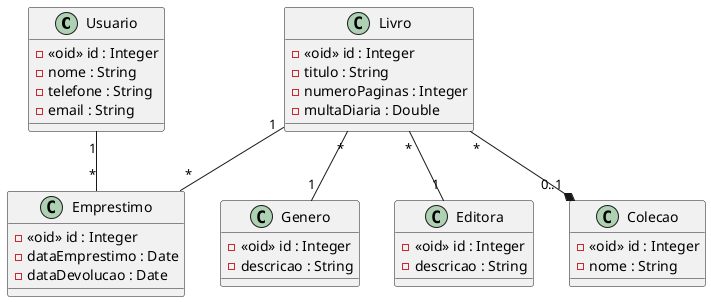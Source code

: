 @startuml
'https://plantuml.com/class-diagram

class Usuario {
	- <<oid>> id : Integer
	- nome : String
	- telefone : String
	- email : String
}

class Emprestimo {
	- <<oid>> id : Integer
	- dataEmprestimo : Date
	- dataDevolucao : Date
}

class Livro {
	- <<oid>> id : Integer
	- titulo : String
	- numeroPaginas : Integer
	- multaDiaria : Double
}

class Genero {
	- <<oid>> id : Integer
	- descricao : String
}

class Editora {
	- <<oid>> id : Integer
	- descricao : String
}

class Colecao {
	- <<oid>> id : Integer
	- nome : String
}

Usuario "1" -- "*" Emprestimo
Livro "1" -- "*" Emprestimo
Livro "*" --* "0..1" Colecao
Livro "*" -- "1" Genero
Livro "*" -- "1" Editora


@enduml